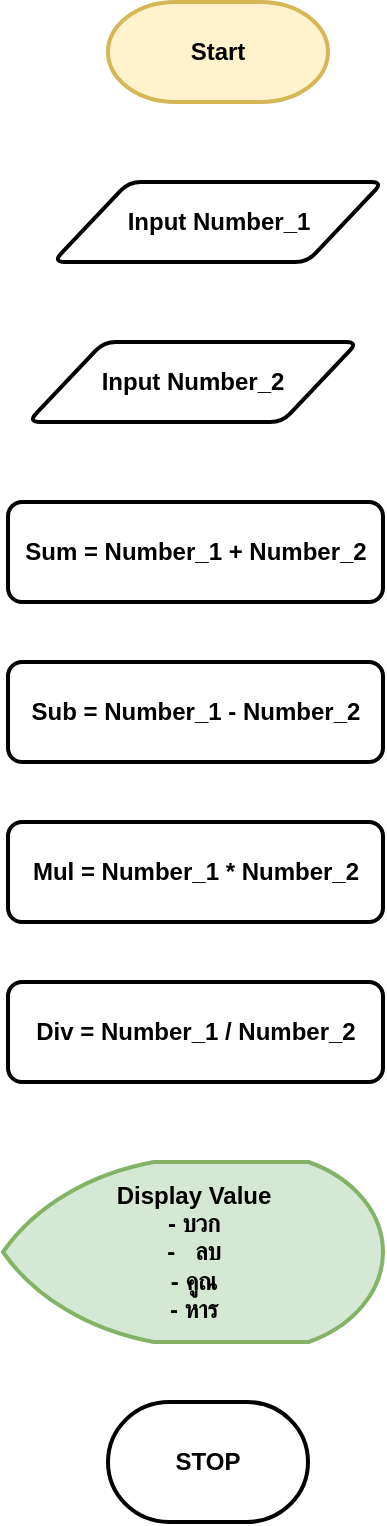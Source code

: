 <mxfile version="22.1.7" type="github">
  <diagram name="Page-1" id="nw29hAhJe0gsJ7tNHZK8">
    <mxGraphModel dx="794" dy="502" grid="1" gridSize="10" guides="1" tooltips="1" connect="1" arrows="1" fold="1" page="1" pageScale="1" pageWidth="850" pageHeight="1100" math="0" shadow="0">
      <root>
        <mxCell id="0" />
        <mxCell id="1" parent="0" />
        <mxCell id="8BVpdNehEAl6KAuz26KA-6" value="Start" style="strokeWidth=2;html=1;shape=mxgraph.flowchart.terminator;whiteSpace=wrap;fontStyle=1;fillColor=#fff2cc;strokeColor=#d6b656;" vertex="1" parent="1">
          <mxGeometry x="330" y="90" width="110" height="50" as="geometry" />
        </mxCell>
        <mxCell id="8BVpdNehEAl6KAuz26KA-7" value="Input Number_1" style="shape=parallelogram;html=1;strokeWidth=2;perimeter=parallelogramPerimeter;whiteSpace=wrap;rounded=1;arcSize=12;size=0.23;fontStyle=1" vertex="1" parent="1">
          <mxGeometry x="302.5" y="180" width="165" height="40" as="geometry" />
        </mxCell>
        <mxCell id="8BVpdNehEAl6KAuz26KA-8" value="Input Number_2" style="shape=parallelogram;html=1;strokeWidth=2;perimeter=parallelogramPerimeter;whiteSpace=wrap;rounded=1;arcSize=12;size=0.23;fontStyle=1" vertex="1" parent="1">
          <mxGeometry x="290" y="260" width="165" height="40" as="geometry" />
        </mxCell>
        <mxCell id="8BVpdNehEAl6KAuz26KA-9" value="Sum = Number_1 + Number_2" style="rounded=1;whiteSpace=wrap;html=1;absoluteArcSize=1;arcSize=14;strokeWidth=2;fontStyle=1" vertex="1" parent="1">
          <mxGeometry x="280" y="340" width="187.5" height="50" as="geometry" />
        </mxCell>
        <mxCell id="8BVpdNehEAl6KAuz26KA-10" value="Sub = Number_1 - Number_2" style="rounded=1;whiteSpace=wrap;html=1;absoluteArcSize=1;arcSize=14;strokeWidth=2;fontStyle=1" vertex="1" parent="1">
          <mxGeometry x="280" y="420" width="187.5" height="50" as="geometry" />
        </mxCell>
        <mxCell id="8BVpdNehEAl6KAuz26KA-11" value="Mul = Number_1 * Number_2" style="rounded=1;whiteSpace=wrap;html=1;absoluteArcSize=1;arcSize=14;strokeWidth=2;fontStyle=1" vertex="1" parent="1">
          <mxGeometry x="280" y="500" width="187.5" height="50" as="geometry" />
        </mxCell>
        <mxCell id="8BVpdNehEAl6KAuz26KA-12" value="Div = Number_1 / Number_2" style="rounded=1;whiteSpace=wrap;html=1;absoluteArcSize=1;arcSize=14;strokeWidth=2;fontStyle=1" vertex="1" parent="1">
          <mxGeometry x="280" y="580" width="187.5" height="50" as="geometry" />
        </mxCell>
        <mxCell id="8BVpdNehEAl6KAuz26KA-13" value="Display Value&lt;br&gt;- บวก&lt;br&gt;-&amp;nbsp; &amp;nbsp;ลบ&lt;br&gt;- คูณ&lt;br&gt;- หาร" style="strokeWidth=2;html=1;shape=mxgraph.flowchart.display;whiteSpace=wrap;fontStyle=1;fillColor=#d5e8d4;strokeColor=#82b366;" vertex="1" parent="1">
          <mxGeometry x="277.5" y="670" width="190" height="90" as="geometry" />
        </mxCell>
        <mxCell id="8BVpdNehEAl6KAuz26KA-14" value="STOP" style="strokeWidth=2;html=1;shape=mxgraph.flowchart.terminator;whiteSpace=wrap;fontStyle=1" vertex="1" parent="1">
          <mxGeometry x="330" y="790" width="100" height="60" as="geometry" />
        </mxCell>
      </root>
    </mxGraphModel>
  </diagram>
</mxfile>
